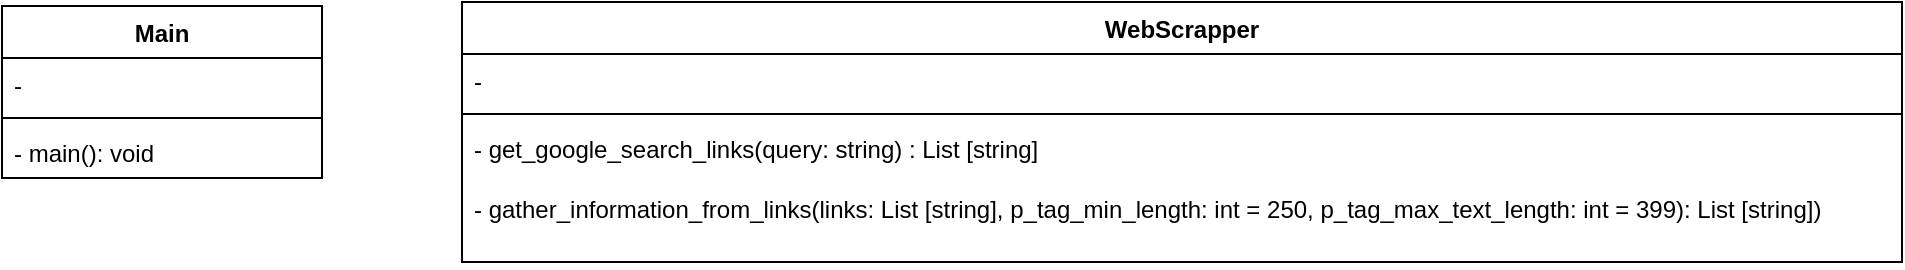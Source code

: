 <mxfile version="15.4.3" type="github">
  <diagram id="4rJlvXzygzpuktsm9q0A" name="DiscordBot">
    <mxGraphModel dx="868" dy="450" grid="1" gridSize="10" guides="1" tooltips="1" connect="1" arrows="1" fold="1" page="1" pageScale="1" pageWidth="827" pageHeight="1169" math="0" shadow="0">
      <root>
        <mxCell id="0" />
        <mxCell id="1" parent="0" />
        <mxCell id="lsNb-V2S0qiweX2xApXp-1" value="Main" style="swimlane;fontStyle=1;align=center;verticalAlign=top;childLayout=stackLayout;horizontal=1;startSize=26;horizontalStack=0;resizeParent=1;resizeParentMax=0;resizeLast=0;collapsible=1;marginBottom=0;" parent="1" vertex="1">
          <mxGeometry x="70" y="200" width="160" height="86" as="geometry" />
        </mxCell>
        <mxCell id="lsNb-V2S0qiweX2xApXp-2" value="-" style="text;strokeColor=none;fillColor=none;align=left;verticalAlign=top;spacingLeft=4;spacingRight=4;overflow=hidden;rotatable=0;points=[[0,0.5],[1,0.5]];portConstraint=eastwest;" parent="lsNb-V2S0qiweX2xApXp-1" vertex="1">
          <mxGeometry y="26" width="160" height="26" as="geometry" />
        </mxCell>
        <mxCell id="lsNb-V2S0qiweX2xApXp-3" value="" style="line;strokeWidth=1;fillColor=none;align=left;verticalAlign=middle;spacingTop=-1;spacingLeft=3;spacingRight=3;rotatable=0;labelPosition=right;points=[];portConstraint=eastwest;" parent="lsNb-V2S0qiweX2xApXp-1" vertex="1">
          <mxGeometry y="52" width="160" height="8" as="geometry" />
        </mxCell>
        <mxCell id="lsNb-V2S0qiweX2xApXp-4" value="- main(): void" style="text;strokeColor=none;fillColor=none;align=left;verticalAlign=top;spacingLeft=4;spacingRight=4;overflow=hidden;rotatable=0;points=[[0,0.5],[1,0.5]];portConstraint=eastwest;" parent="lsNb-V2S0qiweX2xApXp-1" vertex="1">
          <mxGeometry y="60" width="160" height="26" as="geometry" />
        </mxCell>
        <mxCell id="pkVdTcYiydyJiUWbkRBg-1" value="WebScrapper" style="swimlane;fontStyle=1;align=center;verticalAlign=top;childLayout=stackLayout;horizontal=1;startSize=26;horizontalStack=0;resizeParent=1;resizeParentMax=0;resizeLast=0;collapsible=1;marginBottom=0;" vertex="1" parent="1">
          <mxGeometry x="300" y="198" width="720" height="130" as="geometry" />
        </mxCell>
        <mxCell id="pkVdTcYiydyJiUWbkRBg-2" value="-" style="text;strokeColor=none;fillColor=none;align=left;verticalAlign=top;spacingLeft=4;spacingRight=4;overflow=hidden;rotatable=0;points=[[0,0.5],[1,0.5]];portConstraint=eastwest;" vertex="1" parent="pkVdTcYiydyJiUWbkRBg-1">
          <mxGeometry y="26" width="720" height="26" as="geometry" />
        </mxCell>
        <mxCell id="pkVdTcYiydyJiUWbkRBg-3" value="" style="line;strokeWidth=1;fillColor=none;align=left;verticalAlign=middle;spacingTop=-1;spacingLeft=3;spacingRight=3;rotatable=0;labelPosition=right;points=[];portConstraint=eastwest;" vertex="1" parent="pkVdTcYiydyJiUWbkRBg-1">
          <mxGeometry y="52" width="720" height="8" as="geometry" />
        </mxCell>
        <mxCell id="pkVdTcYiydyJiUWbkRBg-4" value="- get_google_search_links(query: string) : List [string]" style="text;strokeColor=none;fillColor=none;align=left;verticalAlign=top;spacingLeft=4;spacingRight=4;overflow=hidden;rotatable=0;points=[[0,0.5],[1,0.5]];portConstraint=eastwest;" vertex="1" parent="pkVdTcYiydyJiUWbkRBg-1">
          <mxGeometry y="60" width="720" height="30" as="geometry" />
        </mxCell>
        <mxCell id="pkVdTcYiydyJiUWbkRBg-6" value="- gather_information_from_links(links: List [string], p_tag_min_length: int = 250, p_tag_max_text_length: int = 399): List [string])" style="text;strokeColor=none;fillColor=none;align=left;verticalAlign=top;spacingLeft=4;spacingRight=4;overflow=hidden;rotatable=0;points=[[0,0.5],[1,0.5]];portConstraint=eastwest;" vertex="1" parent="pkVdTcYiydyJiUWbkRBg-1">
          <mxGeometry y="90" width="720" height="40" as="geometry" />
        </mxCell>
      </root>
    </mxGraphModel>
  </diagram>
</mxfile>
